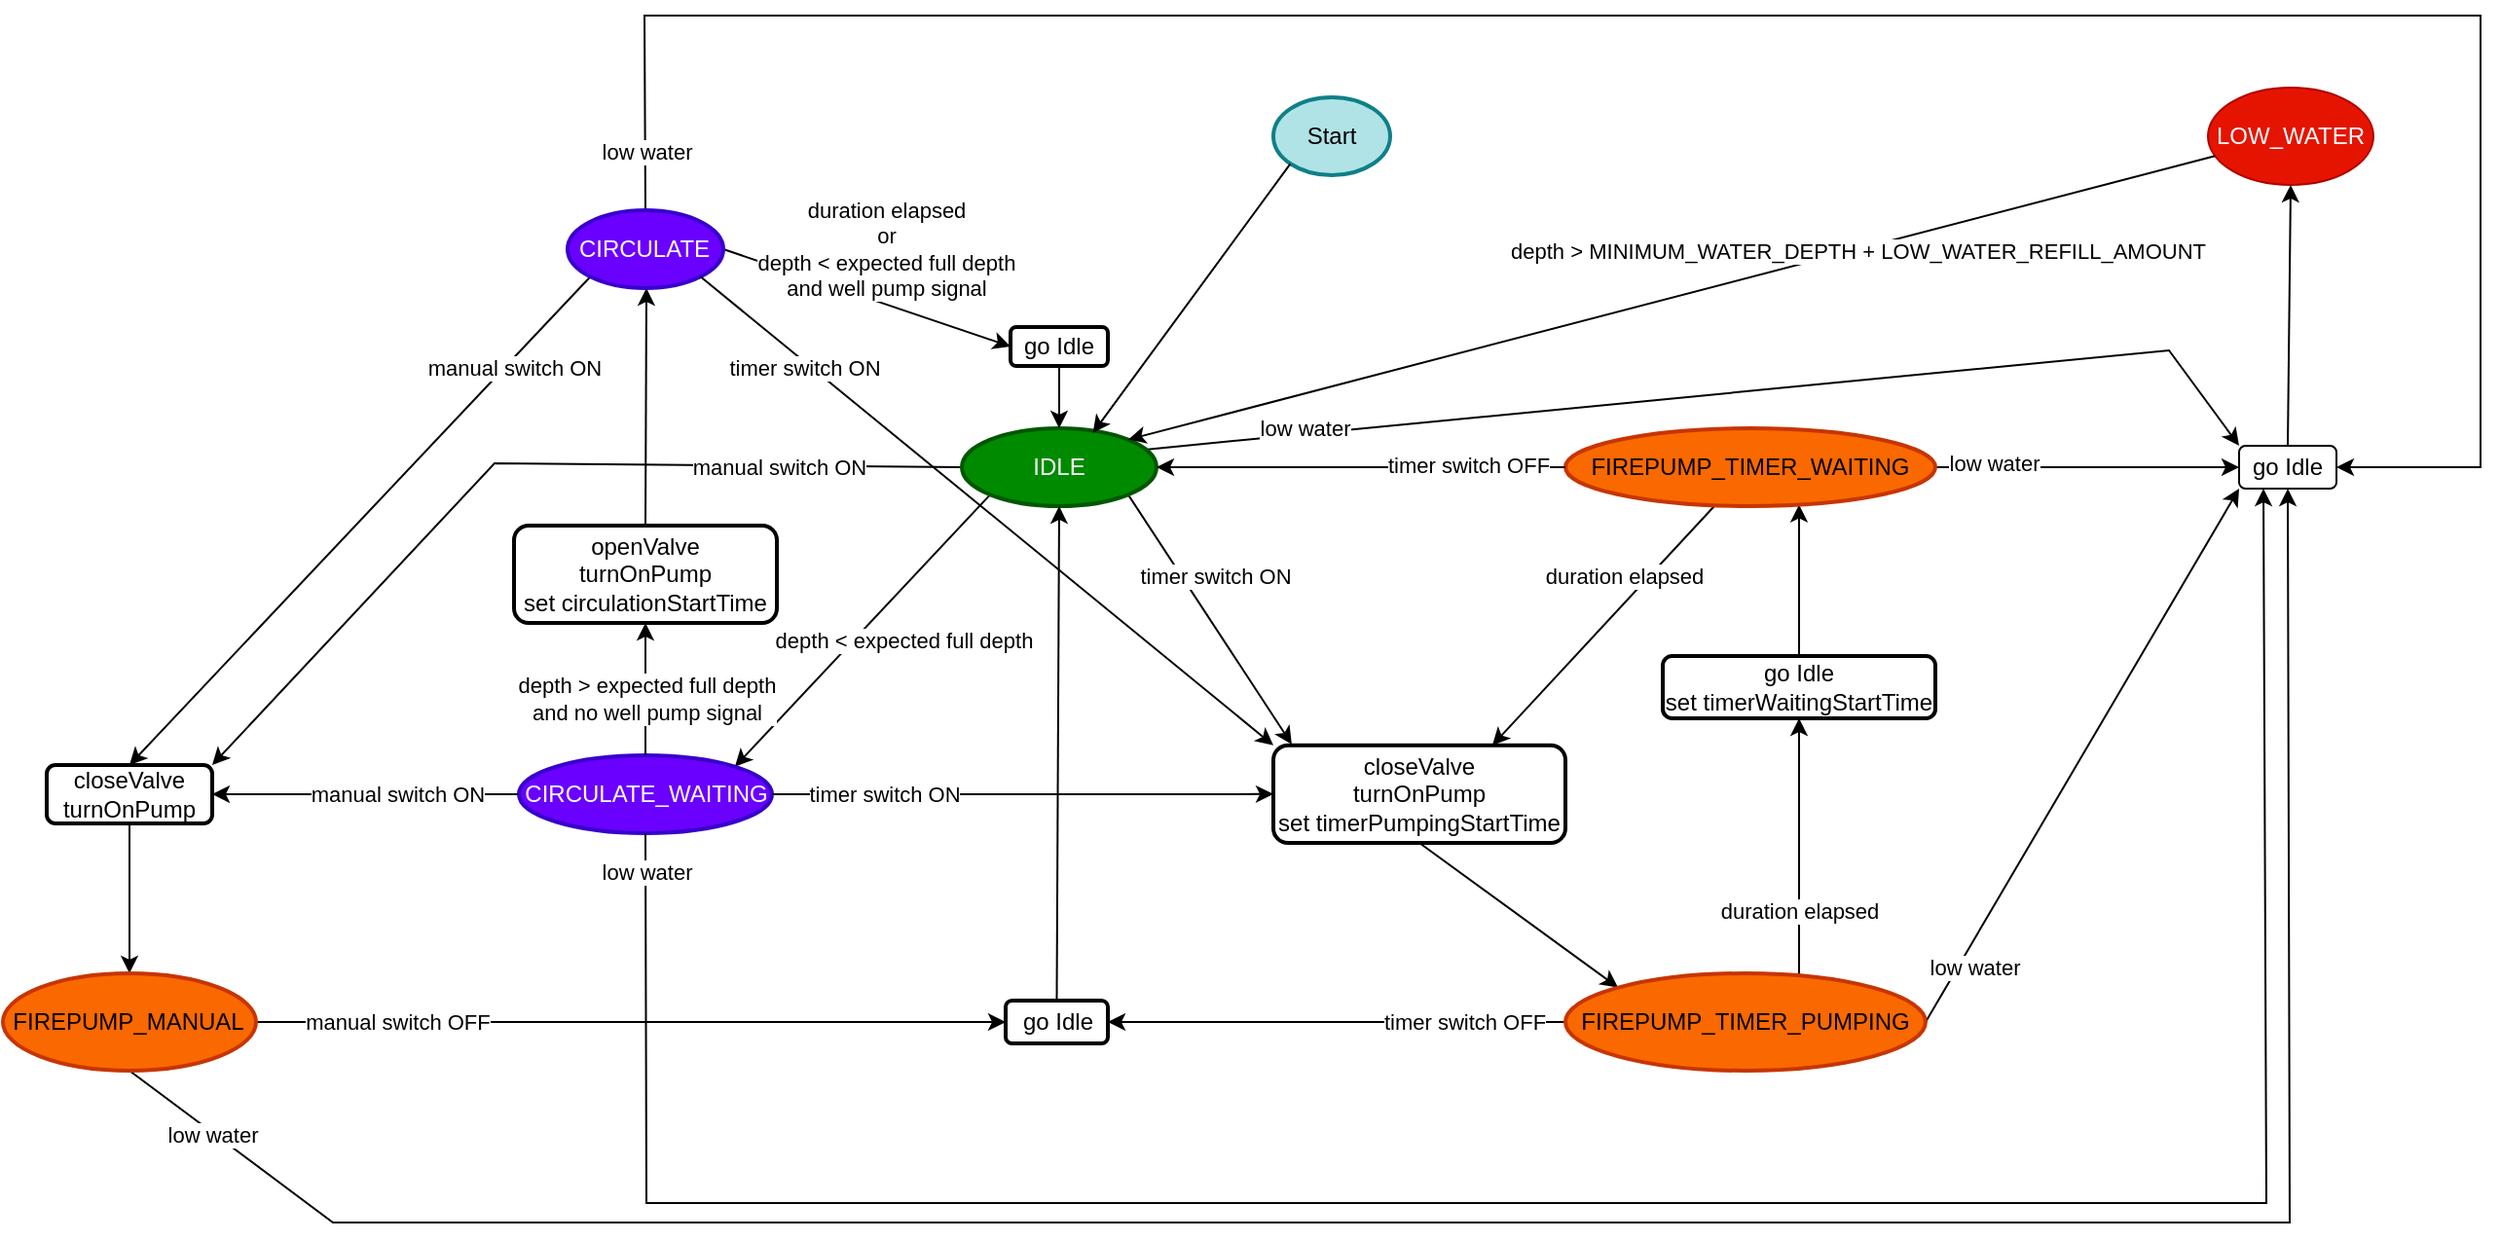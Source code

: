 <mxfile version="27.0.9">
  <diagram name="Page-1" id="74e2e168-ea6b-b213-b513-2b3c1d86103e">
    <mxGraphModel dx="1738" dy="1098" grid="1" gridSize="10" guides="1" tooltips="1" connect="1" arrows="1" fold="1" page="1" pageScale="1" pageWidth="1100" pageHeight="850" background="none" math="0" shadow="0">
      <root>
        <mxCell id="0" />
        <mxCell id="1" parent="0" />
        <mxCell id="TdHRgrZEpBkhicZydxm2-2" value="Start" style="strokeWidth=2;html=1;shape=mxgraph.flowchart.start_2;whiteSpace=wrap;fillColor=#b0e3e6;strokeColor=#0e8088;" parent="1" vertex="1">
          <mxGeometry x="859.996" y="201.995" width="60" height="40" as="geometry" />
        </mxCell>
        <mxCell id="TdHRgrZEpBkhicZydxm2-53" value="" style="edgeStyle=orthogonalEdgeStyle;rounded=0;orthogonalLoop=1;jettySize=auto;html=1;noEdgeStyle=1;orthogonal=1;exitX=0;exitY=0.5;exitDx=0;exitDy=0;exitPerimeter=0;" parent="1" source="TdHRgrZEpBkhicZydxm2-37" target="TdHRgrZEpBkhicZydxm2-52" edge="1">
          <mxGeometry relative="1" as="geometry">
            <Array as="points">
              <mxPoint x="460" y="390" />
            </Array>
          </mxGeometry>
        </mxCell>
        <mxCell id="TdHRgrZEpBkhicZydxm2-56" value="manual switch ON" style="edgeLabel;html=1;align=center;verticalAlign=middle;resizable=0;points=[];" parent="TdHRgrZEpBkhicZydxm2-53" vertex="1" connectable="0">
          <mxGeometry x="-0.33" y="3" relative="1" as="geometry">
            <mxPoint x="57" y="-2" as="offset" />
          </mxGeometry>
        </mxCell>
        <mxCell id="TdHRgrZEpBkhicZydxm2-59" value="" style="edgeStyle=orthogonalEdgeStyle;rounded=0;orthogonalLoop=1;jettySize=auto;html=1;noEdgeStyle=1;orthogonal=1;entryX=0.063;entryY=-0.011;entryDx=0;entryDy=0;exitX=0.855;exitY=0.855;exitDx=0;exitDy=0;exitPerimeter=0;entryPerimeter=0;" parent="1" source="TdHRgrZEpBkhicZydxm2-37" target="TdHRgrZEpBkhicZydxm2-58" edge="1">
          <mxGeometry relative="1" as="geometry" />
        </mxCell>
        <mxCell id="TdHRgrZEpBkhicZydxm2-60" value="timer switch&lt;span style=&quot;background-color: light-dark(#ffffff, var(--ge-dark-color, #121212)); color: light-dark(rgb(0, 0, 0), rgb(255, 255, 255));&quot;&gt;&amp;nbsp;ON&lt;/span&gt;" style="edgeLabel;html=1;align=center;verticalAlign=middle;resizable=0;points=[];" parent="TdHRgrZEpBkhicZydxm2-59" vertex="1" connectable="0">
          <mxGeometry x="0.012" y="1" relative="1" as="geometry">
            <mxPoint x="1" y="-23" as="offset" />
          </mxGeometry>
        </mxCell>
        <mxCell id="TdHRgrZEpBkhicZydxm2-64" value="" style="edgeStyle=orthogonalEdgeStyle;rounded=0;orthogonalLoop=1;jettySize=auto;html=1;exitDx=0;exitDy=0;exitPerimeter=0;noEdgeStyle=1;orthogonal=1;entryX=1;entryY=0;entryDx=0;entryDy=0;exitX=0.145;exitY=0.855;" parent="1" source="TdHRgrZEpBkhicZydxm2-37" target="HMbwrEGnMSzL9M5u4MwC-1" edge="1">
          <mxGeometry relative="1" as="geometry" />
        </mxCell>
        <mxCell id="TdHRgrZEpBkhicZydxm2-65" value="depth &amp;lt; expected full depth" style="edgeLabel;html=1;align=center;verticalAlign=middle;resizable=0;points=[];" parent="TdHRgrZEpBkhicZydxm2-64" vertex="1" connectable="0">
          <mxGeometry x="-0.348" y="3" relative="1" as="geometry">
            <mxPoint x="-4" y="27" as="offset" />
          </mxGeometry>
        </mxCell>
        <mxCell id="TdHRgrZEpBkhicZydxm2-85" style="edgeStyle=orthogonalEdgeStyle;rounded=0;orthogonalLoop=1;jettySize=auto;html=1;entryDx=0;entryDy=0;noEdgeStyle=1;orthogonal=1;exitX=0.953;exitY=0.271;exitDx=0;exitDy=0;exitPerimeter=0;entryX=0;entryY=0;" parent="1" source="TdHRgrZEpBkhicZydxm2-37" target="TdHRgrZEpBkhicZydxm2-80" edge="1">
          <mxGeometry relative="1" as="geometry">
            <Array as="points">
              <mxPoint x="1320" y="332" />
            </Array>
          </mxGeometry>
        </mxCell>
        <mxCell id="TdHRgrZEpBkhicZydxm2-120" value="low water" style="edgeLabel;html=1;align=center;verticalAlign=middle;resizable=0;points=[];" parent="TdHRgrZEpBkhicZydxm2-85" vertex="1" connectable="0">
          <mxGeometry x="-0.723" y="3" relative="1" as="geometry">
            <mxPoint as="offset" />
          </mxGeometry>
        </mxCell>
        <mxCell id="TdHRgrZEpBkhicZydxm2-37" value="IDLE" style="strokeWidth=2;html=1;shape=mxgraph.flowchart.start_2;whiteSpace=wrap;fillColor=#008a00;fontColor=#ffffff;strokeColor=#005700;" parent="1" vertex="1">
          <mxGeometry x="699.996" y="371.995" width="100" height="40" as="geometry" />
        </mxCell>
        <mxCell id="TdHRgrZEpBkhicZydxm2-38" style="edgeStyle=orthogonalEdgeStyle;rounded=0;orthogonalLoop=1;jettySize=auto;html=1;entryDx=0;entryDy=0;entryPerimeter=0;noEdgeStyle=1;orthogonal=1;entryX=0.673;entryY=0.061;exitX=0.145;exitY=0.855;exitDx=0;exitDy=0;exitPerimeter=0;" parent="1" source="TdHRgrZEpBkhicZydxm2-2" target="TdHRgrZEpBkhicZydxm2-37" edge="1">
          <mxGeometry relative="1" as="geometry" />
        </mxCell>
        <mxCell id="TdHRgrZEpBkhicZydxm2-45" value="" style="edgeStyle=orthogonalEdgeStyle;rounded=0;orthogonalLoop=1;jettySize=auto;html=1;exitDx=0;exitDy=0;noEdgeStyle=1;orthogonal=1;" parent="1" source="TdHRgrZEpBkhicZydxm2-52" target="TdHRgrZEpBkhicZydxm2-44" edge="1">
          <mxGeometry relative="1" as="geometry">
            <mxPoint x="397.69" y="1227" as="sourcePoint" />
          </mxGeometry>
        </mxCell>
        <mxCell id="TdHRgrZEpBkhicZydxm2-77" value="" style="edgeStyle=orthogonalEdgeStyle;rounded=0;orthogonalLoop=1;jettySize=auto;html=1;noEdgeStyle=1;orthogonal=1;" parent="1" source="TdHRgrZEpBkhicZydxm2-44" target="TdHRgrZEpBkhicZydxm2-76" edge="1">
          <mxGeometry relative="1" as="geometry" />
        </mxCell>
        <mxCell id="TdHRgrZEpBkhicZydxm2-78" value="manual switch OFF" style="edgeLabel;html=1;align=center;verticalAlign=middle;resizable=0;points=[];" parent="TdHRgrZEpBkhicZydxm2-77" vertex="1" connectable="0">
          <mxGeometry x="-0.093" y="-4" relative="1" as="geometry">
            <mxPoint x="-102" y="-4" as="offset" />
          </mxGeometry>
        </mxCell>
        <mxCell id="TdHRgrZEpBkhicZydxm2-87" style="edgeStyle=orthogonalEdgeStyle;rounded=0;orthogonalLoop=1;jettySize=auto;html=1;entryDx=0;entryDy=0;noEdgeStyle=1;orthogonal=1;exitX=0.5;exitY=1;exitDx=0;exitDy=0;entryX=0.5;entryY=1;" parent="1" source="TdHRgrZEpBkhicZydxm2-44" target="TdHRgrZEpBkhicZydxm2-80" edge="1">
          <mxGeometry relative="1" as="geometry">
            <Array as="points">
              <mxPoint x="377" y="780" />
              <mxPoint x="1382" y="780" />
            </Array>
          </mxGeometry>
        </mxCell>
        <mxCell id="TdHRgrZEpBkhicZydxm2-121" value="low water" style="edgeLabel;html=1;align=center;verticalAlign=middle;resizable=0;points=[];" parent="TdHRgrZEpBkhicZydxm2-87" vertex="1" connectable="0">
          <mxGeometry x="-0.93" y="-1" relative="1" as="geometry">
            <mxPoint as="offset" />
          </mxGeometry>
        </mxCell>
        <mxCell id="TdHRgrZEpBkhicZydxm2-44" value="&lt;span style=&quot;font-size: 12px;&quot;&gt;FIREPUMP_MANUAL&lt;/span&gt;" style="ellipse;whiteSpace=wrap;html=1;rounded=1;strokeWidth=2;fillColor=#fa6800;fontColor=#000000;strokeColor=#C73500;" parent="1" vertex="1">
          <mxGeometry x="207.496" y="651.995" width="130" height="50" as="geometry" />
        </mxCell>
        <mxCell id="TdHRgrZEpBkhicZydxm2-52" value="&lt;div&gt;closeValve&lt;span style=&quot;font-size: 12px;&quot;&gt;&lt;/span&gt;&lt;/div&gt;&lt;span style=&quot;font-size: 12px;&quot;&gt;turnOnPump&lt;/span&gt;" style="rounded=1;whiteSpace=wrap;html=1;strokeWidth=2;" parent="1" vertex="1">
          <mxGeometry x="229.996" y="544.995" width="85" height="30" as="geometry" />
        </mxCell>
        <mxCell id="TdHRgrZEpBkhicZydxm2-62" value="" style="edgeStyle=orthogonalEdgeStyle;rounded=0;orthogonalLoop=1;jettySize=auto;html=1;noEdgeStyle=1;orthogonal=1;exitX=0.5;exitY=1;exitDx=0;exitDy=0;entryX=0;entryY=0;entryDx=0;entryDy=0;" parent="1" source="TdHRgrZEpBkhicZydxm2-58" target="TdHRgrZEpBkhicZydxm2-61" edge="1">
          <mxGeometry relative="1" as="geometry" />
        </mxCell>
        <mxCell id="TdHRgrZEpBkhicZydxm2-58" value="&lt;div&gt;closeValve&lt;span style=&quot;font-size: 12px;&quot;&gt;&lt;/span&gt;&lt;/div&gt;&lt;span style=&quot;font-size: 12px;&quot;&gt;turnOnPump&lt;/span&gt;&lt;div&gt;&lt;div&gt;&lt;span style=&quot;font-size: 12px;&quot;&gt;set timerPumpingStartTime&lt;/span&gt;&lt;/div&gt;&lt;/div&gt;" style="rounded=1;whiteSpace=wrap;html=1;strokeWidth=2;" parent="1" vertex="1">
          <mxGeometry x="860" y="534.87" width="150" height="50.13" as="geometry" />
        </mxCell>
        <mxCell id="TdHRgrZEpBkhicZydxm2-89" style="edgeStyle=orthogonalEdgeStyle;rounded=0;orthogonalLoop=1;jettySize=auto;html=1;entryX=0;entryY=1;entryDx=0;entryDy=0;noEdgeStyle=1;orthogonal=1;exitX=1;exitY=0.5;exitDx=0;exitDy=0;" parent="1" source="TdHRgrZEpBkhicZydxm2-61" target="TdHRgrZEpBkhicZydxm2-80" edge="1">
          <mxGeometry relative="1" as="geometry" />
        </mxCell>
        <mxCell id="TdHRgrZEpBkhicZydxm2-90" value="low water" style="edgeLabel;html=1;align=center;verticalAlign=middle;resizable=0;points=[];" parent="TdHRgrZEpBkhicZydxm2-89" vertex="1" connectable="0">
          <mxGeometry x="0.034" y="-2" relative="1" as="geometry">
            <mxPoint x="-60" y="113" as="offset" />
          </mxGeometry>
        </mxCell>
        <mxCell id="TdHRgrZEpBkhicZydxm2-94" style="edgeStyle=orthogonalEdgeStyle;rounded=0;orthogonalLoop=1;jettySize=auto;html=1;entryX=1;entryY=0.5;entryDx=0;entryDy=0;noEdgeStyle=1;orthogonal=1;exitX=0;exitY=0.5;exitDx=0;exitDy=0;" parent="1" source="TdHRgrZEpBkhicZydxm2-61" target="TdHRgrZEpBkhicZydxm2-76" edge="1">
          <mxGeometry relative="1" as="geometry" />
        </mxCell>
        <mxCell id="TdHRgrZEpBkhicZydxm2-122" value="timer switch OFF" style="edgeLabel;html=1;align=center;verticalAlign=middle;resizable=0;points=[];" parent="TdHRgrZEpBkhicZydxm2-94" vertex="1" connectable="0">
          <mxGeometry x="-0.689" relative="1" as="geometry">
            <mxPoint x="-16" as="offset" />
          </mxGeometry>
        </mxCell>
        <mxCell id="TdHRgrZEpBkhicZydxm2-97" value="" style="edgeStyle=orthogonalEdgeStyle;rounded=0;orthogonalLoop=1;jettySize=auto;html=1;noEdgeStyle=1;orthogonal=1;" parent="1" source="TdHRgrZEpBkhicZydxm2-61" target="TdHRgrZEpBkhicZydxm2-96" edge="1">
          <mxGeometry relative="1" as="geometry">
            <Array as="points">
              <mxPoint x="1130" y="562" />
            </Array>
          </mxGeometry>
        </mxCell>
        <mxCell id="TdHRgrZEpBkhicZydxm2-98" value="duration elapsed" style="edgeLabel;html=1;align=center;verticalAlign=middle;resizable=0;points=[];" parent="TdHRgrZEpBkhicZydxm2-97" vertex="1" connectable="0">
          <mxGeometry x="-0.163" y="1" relative="1" as="geometry">
            <mxPoint x="1" y="22" as="offset" />
          </mxGeometry>
        </mxCell>
        <mxCell id="TdHRgrZEpBkhicZydxm2-61" value="&lt;span style=&quot;font-size: 12px;&quot;&gt;FIREPUMP_TIMER_PUMPING&lt;/span&gt;" style="ellipse;whiteSpace=wrap;html=1;rounded=1;strokeWidth=2;fillColor=#fa6800;fontColor=#000000;strokeColor=#C73500;" parent="1" vertex="1">
          <mxGeometry x="1009.996" y="651.995" width="185" height="50" as="geometry" />
        </mxCell>
        <mxCell id="TdHRgrZEpBkhicZydxm2-67" value="" style="edgeStyle=orthogonalEdgeStyle;rounded=0;orthogonalLoop=1;jettySize=auto;html=1;noEdgeStyle=1;orthogonal=1;exitX=0.5;exitY=0;exitDx=0;exitDy=0;" parent="1" source="TdHRgrZEpBkhicZydxm2-63" edge="1">
          <mxGeometry relative="1" as="geometry">
            <mxPoint x="538" y="300" as="targetPoint" />
          </mxGeometry>
        </mxCell>
        <mxCell id="TdHRgrZEpBkhicZydxm2-63" value="&lt;div&gt;&lt;span style=&quot;background-color: transparent; color: light-dark(rgb(0, 0, 0), rgb(255, 255, 255));&quot;&gt;openValve&lt;/span&gt;&lt;/div&gt;&lt;div&gt;&lt;span style=&quot;background-color: transparent; color: light-dark(rgb(0, 0, 0), rgb(255, 255, 255));&quot;&gt;turnOnPump&lt;/span&gt;&lt;/div&gt;&lt;div&gt;&lt;span style=&quot;font-size: 12px;&quot;&gt;set circulationStartTime&lt;/span&gt;&lt;/div&gt;" style="rounded=1;whiteSpace=wrap;html=1;strokeWidth=2;" parent="1" vertex="1">
          <mxGeometry x="470" y="422" width="135" height="50" as="geometry" />
        </mxCell>
        <mxCell id="TdHRgrZEpBkhicZydxm2-69" value="" style="edgeStyle=orthogonalEdgeStyle;rounded=0;orthogonalLoop=1;jettySize=auto;html=1;noEdgeStyle=1;orthogonal=1;exitX=0;exitY=1;exitDx=0;exitDy=0;entryX=0.5;entryY=0;entryDx=0;entryDy=0;" parent="1" source="TdHRgrZEpBkhicZydxm2-66" target="TdHRgrZEpBkhicZydxm2-52" edge="1">
          <mxGeometry relative="1" as="geometry">
            <mxPoint x="304" y="520" as="targetPoint" />
          </mxGeometry>
        </mxCell>
        <mxCell id="TdHRgrZEpBkhicZydxm2-70" value="manual switch ON" style="edgeLabel;html=1;align=center;verticalAlign=middle;resizable=0;points=[];" parent="TdHRgrZEpBkhicZydxm2-69" vertex="1" connectable="0">
          <mxGeometry x="-0.436" y="2" relative="1" as="geometry">
            <mxPoint x="26" y="-26" as="offset" />
          </mxGeometry>
        </mxCell>
        <mxCell id="TdHRgrZEpBkhicZydxm2-73" value="" style="edgeStyle=orthogonalEdgeStyle;rounded=0;orthogonalLoop=1;jettySize=auto;html=1;noEdgeStyle=1;orthogonal=1;entryX=0;entryY=0.5;entryDx=0;entryDy=0;exitX=1;exitY=0.5;exitDx=0;exitDy=0;" parent="1" source="TdHRgrZEpBkhicZydxm2-66" target="TdHRgrZEpBkhicZydxm2-72" edge="1">
          <mxGeometry relative="1" as="geometry" />
        </mxCell>
        <mxCell id="TdHRgrZEpBkhicZydxm2-74" value="duration&amp;nbsp;&lt;span style=&quot;background-color: light-dark(#ffffff, var(--ge-dark-color, #121212)); color: light-dark(rgb(0, 0, 0), rgb(255, 255, 255));&quot;&gt;elapsed&lt;/span&gt;&lt;div&gt;&lt;span style=&quot;background-color: light-dark(#ffffff, var(--ge-dark-color, #121212)); color: light-dark(rgb(0, 0, 0), rgb(255, 255, 255));&quot;&gt;or&lt;/span&gt;&lt;/div&gt;&lt;div&gt;&lt;span style=&quot;background-color: light-dark(#ffffff, var(--ge-dark-color, #121212)); color: light-dark(rgb(0, 0, 0), rgb(255, 255, 255));&quot;&gt;depth &amp;lt; expected full depth&lt;/span&gt;&lt;/div&gt;&lt;div&gt;&lt;span style=&quot;background-color: light-dark(#ffffff, var(--ge-dark-color, #121212)); color: light-dark(rgb(0, 0, 0), rgb(255, 255, 255));&quot;&gt;and well pump signal&lt;/span&gt;&lt;/div&gt;" style="edgeLabel;html=1;align=center;verticalAlign=middle;resizable=0;points=[];" parent="TdHRgrZEpBkhicZydxm2-73" vertex="1" connectable="0">
          <mxGeometry x="0.071" relative="1" as="geometry">
            <mxPoint x="4" y="-27" as="offset" />
          </mxGeometry>
        </mxCell>
        <mxCell id="TdHRgrZEpBkhicZydxm2-91" style="edgeStyle=orthogonalEdgeStyle;rounded=0;orthogonalLoop=1;jettySize=auto;html=1;entryDx=0;entryDy=0;noEdgeStyle=1;orthogonal=1;exitX=0.5;exitY=0;exitDx=0;exitDy=0;entryX=1;entryY=0.5;" parent="1" source="TdHRgrZEpBkhicZydxm2-66" target="TdHRgrZEpBkhicZydxm2-80" edge="1">
          <mxGeometry relative="1" as="geometry">
            <Array as="points">
              <mxPoint x="537" y="160" />
              <mxPoint x="1480" y="160" />
              <mxPoint x="1480" y="392" />
            </Array>
          </mxGeometry>
        </mxCell>
        <mxCell id="TdHRgrZEpBkhicZydxm2-119" value="low water" style="edgeLabel;html=1;align=center;verticalAlign=middle;resizable=0;points=[];" parent="TdHRgrZEpBkhicZydxm2-91" vertex="1" connectable="0">
          <mxGeometry x="-0.942" y="1" relative="1" as="geometry">
            <mxPoint x="1" y="9" as="offset" />
          </mxGeometry>
        </mxCell>
        <mxCell id="TdHRgrZEpBkhicZydxm2-66" value="&lt;span style=&quot;font-size: 12px;&quot;&gt;CIRCULATE&lt;/span&gt;" style="ellipse;whiteSpace=wrap;html=1;rounded=1;strokeWidth=2;fillColor=#6a00ff;fontColor=#ffffff;strokeColor=#3700CC;" parent="1" vertex="1">
          <mxGeometry x="497.496" y="259.995" width="80" height="40" as="geometry" />
        </mxCell>
        <mxCell id="TdHRgrZEpBkhicZydxm2-72" value="&lt;div&gt;&lt;span style=&quot;font-size: 12px;&quot;&gt;go Idle&lt;/span&gt;&lt;/div&gt;" style="whiteSpace=wrap;html=1;rounded=1;strokeWidth=2;" parent="1" vertex="1">
          <mxGeometry x="725" y="320" width="50" height="20" as="geometry" />
        </mxCell>
        <mxCell id="TdHRgrZEpBkhicZydxm2-75" style="edgeStyle=orthogonalEdgeStyle;rounded=0;orthogonalLoop=1;jettySize=auto;html=1;entryX=0.5;entryY=0;entryDx=0;entryDy=0;entryPerimeter=0;noEdgeStyle=1;orthogonal=1;exitX=0.5;exitY=1;exitDx=0;exitDy=0;" parent="1" source="TdHRgrZEpBkhicZydxm2-72" target="TdHRgrZEpBkhicZydxm2-37" edge="1">
          <mxGeometry relative="1" as="geometry" />
        </mxCell>
        <mxCell id="TdHRgrZEpBkhicZydxm2-76" value="go Idle" style="whiteSpace=wrap;html=1;rounded=1;strokeWidth=2;" parent="1" vertex="1">
          <mxGeometry x="722.5" y="666" width="52.5" height="22" as="geometry" />
        </mxCell>
        <mxCell id="TdHRgrZEpBkhicZydxm2-113" style="edgeStyle=orthogonalEdgeStyle;rounded=0;orthogonalLoop=1;jettySize=auto;html=1;entryX=0.5;entryY=1;entryDx=0;entryDy=0;noEdgeStyle=1;exitX=0.5;exitY=0;exitDx=0;exitDy=0;" parent="1" source="TdHRgrZEpBkhicZydxm2-80" target="TdHRgrZEpBkhicZydxm2-82" edge="1">
          <mxGeometry relative="1" as="geometry" />
        </mxCell>
        <mxCell id="TdHRgrZEpBkhicZydxm2-80" value="&lt;div&gt;go Idle&lt;/div&gt;" style="rounded=1;whiteSpace=wrap;html=1;" parent="1" vertex="1">
          <mxGeometry x="1356" y="381" width="50" height="22" as="geometry" />
        </mxCell>
        <mxCell id="TdHRgrZEpBkhicZydxm2-82" value="&lt;span style=&quot;font-size: 12px;&quot;&gt;LOW_WATER&lt;/span&gt;" style="ellipse;whiteSpace=wrap;html=1;rounded=1;fillColor=#e51400;fontColor=#ffffff;strokeColor=#B20000;" parent="1" vertex="1">
          <mxGeometry x="1339.996" y="196.995" width="85" height="50" as="geometry" />
        </mxCell>
        <mxCell id="TdHRgrZEpBkhicZydxm2-93" style="edgeStyle=orthogonalEdgeStyle;rounded=0;orthogonalLoop=1;jettySize=auto;html=1;entryX=0.5;entryY=1;entryDx=0;entryDy=0;entryPerimeter=0;noEdgeStyle=1;orthogonal=1;exitX=0.5;exitY=0;exitDx=0;exitDy=0;" parent="1" source="TdHRgrZEpBkhicZydxm2-76" target="TdHRgrZEpBkhicZydxm2-37" edge="1">
          <mxGeometry relative="1" as="geometry" />
        </mxCell>
        <mxCell id="TdHRgrZEpBkhicZydxm2-100" value="" style="edgeStyle=orthogonalEdgeStyle;rounded=0;orthogonalLoop=1;jettySize=auto;html=1;noEdgeStyle=1;orthogonal=1;" parent="1" source="TdHRgrZEpBkhicZydxm2-96" target="TdHRgrZEpBkhicZydxm2-99" edge="1">
          <mxGeometry relative="1" as="geometry" />
        </mxCell>
        <mxCell id="TdHRgrZEpBkhicZydxm2-96" value="&lt;div&gt;go Idle&lt;br&gt;&lt;div&gt;&lt;span style=&quot;font-size: 12px;&quot;&gt;set&amp;nbsp;&lt;/span&gt;&lt;span style=&quot;background-color: transparent; font-size: 12px;&quot;&gt;timerWaitingStartTime&lt;/span&gt;&lt;/div&gt;&lt;/div&gt;" style="whiteSpace=wrap;html=1;rounded=1;strokeWidth=2;" parent="1" vertex="1">
          <mxGeometry x="1060" y="489" width="140" height="32" as="geometry" />
        </mxCell>
        <mxCell id="TdHRgrZEpBkhicZydxm2-105" style="edgeStyle=orthogonalEdgeStyle;rounded=0;orthogonalLoop=1;jettySize=auto;html=1;entryX=0.75;entryY=0;entryDx=0;entryDy=0;noEdgeStyle=1;orthogonal=1;" parent="1" source="TdHRgrZEpBkhicZydxm2-99" target="TdHRgrZEpBkhicZydxm2-58" edge="1">
          <mxGeometry relative="1" as="geometry" />
        </mxCell>
        <mxCell id="TdHRgrZEpBkhicZydxm2-107" value="duration elapsed" style="edgeLabel;html=1;align=center;verticalAlign=middle;resizable=0;points=[];" parent="TdHRgrZEpBkhicZydxm2-105" vertex="1" connectable="0">
          <mxGeometry x="-0.841" relative="1" as="geometry">
            <mxPoint x="-38" y="26" as="offset" />
          </mxGeometry>
        </mxCell>
        <mxCell id="TdHRgrZEpBkhicZydxm2-117" style="edgeStyle=orthogonalEdgeStyle;rounded=0;orthogonalLoop=1;jettySize=auto;html=1;entryX=0;entryY=0.5;entryDx=0;entryDy=0;" parent="1" source="TdHRgrZEpBkhicZydxm2-99" target="TdHRgrZEpBkhicZydxm2-80" edge="1">
          <mxGeometry relative="1" as="geometry" />
        </mxCell>
        <mxCell id="TdHRgrZEpBkhicZydxm2-123" value="low water" style="edgeLabel;html=1;align=center;verticalAlign=middle;resizable=0;points=[];" parent="TdHRgrZEpBkhicZydxm2-117" vertex="1" connectable="0">
          <mxGeometry x="-0.853" y="2" relative="1" as="geometry">
            <mxPoint x="18" as="offset" />
          </mxGeometry>
        </mxCell>
        <mxCell id="TdHRgrZEpBkhicZydxm2-99" value="&lt;span style=&quot;font-size: 12px;&quot;&gt;FIREPUMP_TIMER_WAITING&lt;/span&gt;" style="ellipse;whiteSpace=wrap;html=1;rounded=1;strokeWidth=2;fillColor=#fa6800;fontColor=#000000;strokeColor=#C73500;" parent="1" vertex="1">
          <mxGeometry x="1009.996" y="371.995" width="190" height="40" as="geometry" />
        </mxCell>
        <mxCell id="TdHRgrZEpBkhicZydxm2-103" style="edgeStyle=orthogonalEdgeStyle;rounded=0;orthogonalLoop=1;jettySize=auto;html=1;entryX=1;entryY=0.5;entryDx=0;entryDy=0;entryPerimeter=0;noEdgeStyle=1;orthogonal=1;" parent="1" source="TdHRgrZEpBkhicZydxm2-99" target="TdHRgrZEpBkhicZydxm2-37" edge="1">
          <mxGeometry relative="1" as="geometry" />
        </mxCell>
        <mxCell id="TdHRgrZEpBkhicZydxm2-104" value="timer switch OFF" style="edgeLabel;html=1;align=center;verticalAlign=middle;resizable=0;points=[];" parent="TdHRgrZEpBkhicZydxm2-103" vertex="1" connectable="0">
          <mxGeometry x="-0.954" y="-1" relative="1" as="geometry">
            <mxPoint x="-45" as="offset" />
          </mxGeometry>
        </mxCell>
        <mxCell id="TdHRgrZEpBkhicZydxm2-111" style="edgeStyle=orthogonalEdgeStyle;rounded=0;orthogonalLoop=1;jettySize=auto;html=1;entryX=0.855;entryY=0.145;entryDx=0;entryDy=0;entryPerimeter=0;noEdgeStyle=1;" parent="1" source="TdHRgrZEpBkhicZydxm2-82" target="TdHRgrZEpBkhicZydxm2-37" edge="1">
          <mxGeometry relative="1" as="geometry" />
        </mxCell>
        <mxCell id="TdHRgrZEpBkhicZydxm2-115" value="depth&amp;nbsp;&lt;span style=&quot;background-color: light-dark(#ffffff, var(--ge-dark-color, #121212)); color: light-dark(rgb(0, 0, 0), rgb(255, 255, 255));&quot;&gt;&amp;gt;&amp;nbsp;&lt;/span&gt;&lt;span style=&quot;color: light-dark(rgb(0, 0, 0), rgb(255, 255, 255)); background-color: light-dark(#ffffff, var(--ge-dark-color, #121212));&quot;&gt;MINIMUM_WATER_DEPTH +&amp;nbsp;&lt;/span&gt;&lt;span style=&quot;color: light-dark(rgb(0, 0, 0), rgb(255, 255, 255)); background-color: light-dark(#ffffff, var(--ge-dark-color, #121212));&quot;&gt;LOW_WATER_REFILL_AMOUNT&lt;/span&gt;" style="edgeLabel;html=1;align=center;verticalAlign=middle;resizable=0;points=[];" parent="TdHRgrZEpBkhicZydxm2-111" vertex="1" connectable="0">
          <mxGeometry x="-0.858" y="-1" relative="1" as="geometry">
            <mxPoint x="-144" y="39" as="offset" />
          </mxGeometry>
        </mxCell>
        <mxCell id="8dKTohLqfxAh7p-gPJXO-1" value="" style="edgeStyle=orthogonalEdgeStyle;rounded=0;orthogonalLoop=1;jettySize=auto;html=1;noEdgeStyle=1;orthogonal=1;exitX=1;exitY=1;exitDx=0;exitDy=0;entryX=0;entryY=0;entryDx=0;entryDy=0;" parent="1" source="TdHRgrZEpBkhicZydxm2-66" target="TdHRgrZEpBkhicZydxm2-58" edge="1">
          <mxGeometry relative="1" as="geometry">
            <mxPoint x="290" y="237" as="sourcePoint" />
            <mxPoint x="290" y="562" as="targetPoint" />
          </mxGeometry>
        </mxCell>
        <mxCell id="8dKTohLqfxAh7p-gPJXO-2" value="timer switch ON" style="edgeLabel;html=1;align=center;verticalAlign=middle;resizable=0;points=[];" parent="8dKTohLqfxAh7p-gPJXO-1" vertex="1" connectable="0">
          <mxGeometry x="-0.436" y="2" relative="1" as="geometry">
            <mxPoint x="-31" y="-20" as="offset" />
          </mxGeometry>
        </mxCell>
        <mxCell id="HMbwrEGnMSzL9M5u4MwC-1" value="&lt;span style=&quot;font-size: 12px;&quot;&gt;CIRCULATE_WAITING&lt;/span&gt;" style="ellipse;whiteSpace=wrap;html=1;rounded=1;strokeWidth=2;fillColor=#6a00ff;fontColor=#ffffff;strokeColor=#3700CC;" parent="1" vertex="1">
          <mxGeometry x="472.5" y="540" width="130" height="40" as="geometry" />
        </mxCell>
        <mxCell id="HMbwrEGnMSzL9M5u4MwC-6" value="" style="edgeStyle=orthogonalEdgeStyle;rounded=0;orthogonalLoop=1;jettySize=auto;html=1;noEdgeStyle=1;orthogonal=1;exitX=0;exitY=0.5;exitDx=0;exitDy=0;entryX=1;entryY=0.5;entryDx=0;entryDy=0;" parent="1" source="HMbwrEGnMSzL9M5u4MwC-1" target="TdHRgrZEpBkhicZydxm2-52" edge="1">
          <mxGeometry relative="1" as="geometry">
            <mxPoint x="100" y="300" as="sourcePoint" />
            <mxPoint x="280" y="550" as="targetPoint" />
          </mxGeometry>
        </mxCell>
        <mxCell id="HMbwrEGnMSzL9M5u4MwC-7" value="manual switch ON" style="edgeLabel;html=1;align=center;verticalAlign=middle;resizable=0;points=[];" parent="HMbwrEGnMSzL9M5u4MwC-6" vertex="1" connectable="0">
          <mxGeometry x="-0.436" y="2" relative="1" as="geometry">
            <mxPoint x="-18" y="-2" as="offset" />
          </mxGeometry>
        </mxCell>
        <mxCell id="HMbwrEGnMSzL9M5u4MwC-8" value="" style="edgeStyle=orthogonalEdgeStyle;rounded=0;orthogonalLoop=1;jettySize=auto;html=1;noEdgeStyle=1;orthogonal=1;exitX=1;exitY=0.5;exitDx=0;exitDy=0;entryX=0;entryY=0.5;entryDx=0;entryDy=0;" parent="1" source="HMbwrEGnMSzL9M5u4MwC-1" target="TdHRgrZEpBkhicZydxm2-58" edge="1">
          <mxGeometry relative="1" as="geometry">
            <mxPoint x="850" y="90" as="sourcePoint" />
            <mxPoint x="800" y="580" as="targetPoint" />
          </mxGeometry>
        </mxCell>
        <mxCell id="HMbwrEGnMSzL9M5u4MwC-9" value="timer switch ON" style="edgeLabel;html=1;align=center;verticalAlign=middle;resizable=0;points=[];" parent="HMbwrEGnMSzL9M5u4MwC-8" vertex="1" connectable="0">
          <mxGeometry x="-0.436" y="2" relative="1" as="geometry">
            <mxPoint x="-15" y="2" as="offset" />
          </mxGeometry>
        </mxCell>
        <mxCell id="HMbwrEGnMSzL9M5u4MwC-10" value="" style="edgeStyle=orthogonalEdgeStyle;rounded=0;orthogonalLoop=1;jettySize=auto;html=1;exitDx=0;exitDy=0;noEdgeStyle=1;orthogonal=1;entryX=0.5;entryY=1;entryDx=0;entryDy=0;exitX=0.5;exitY=0;" parent="1" source="HMbwrEGnMSzL9M5u4MwC-1" target="TdHRgrZEpBkhicZydxm2-63" edge="1">
          <mxGeometry relative="1" as="geometry">
            <mxPoint x="540" y="107" as="sourcePoint" />
            <mxPoint x="350" y="107" as="targetPoint" />
          </mxGeometry>
        </mxCell>
        <mxCell id="HMbwrEGnMSzL9M5u4MwC-11" value="depth &amp;gt; expected full depth&lt;div&gt;and no well pump signal&lt;/div&gt;" style="edgeLabel;html=1;align=center;verticalAlign=middle;resizable=0;points=[];" parent="HMbwrEGnMSzL9M5u4MwC-10" vertex="1" connectable="0">
          <mxGeometry x="-0.348" y="3" relative="1" as="geometry">
            <mxPoint x="3" y="-7" as="offset" />
          </mxGeometry>
        </mxCell>
        <mxCell id="HMbwrEGnMSzL9M5u4MwC-14" style="edgeStyle=orthogonalEdgeStyle;rounded=0;orthogonalLoop=1;jettySize=auto;html=1;entryX=0.25;entryY=1;entryDx=0;entryDy=0;noEdgeStyle=1;orthogonal=1;exitX=0.5;exitY=1;exitDx=0;exitDy=0;" parent="1" source="HMbwrEGnMSzL9M5u4MwC-1" target="TdHRgrZEpBkhicZydxm2-80" edge="1">
          <mxGeometry relative="1" as="geometry">
            <mxPoint x="1430" y="794" as="sourcePoint" />
            <mxPoint x="1591" y="520" as="targetPoint" />
            <Array as="points">
              <mxPoint x="538" y="770" />
              <mxPoint x="1370" y="770" />
            </Array>
          </mxGeometry>
        </mxCell>
        <mxCell id="HMbwrEGnMSzL9M5u4MwC-15" value="low water" style="edgeLabel;html=1;align=center;verticalAlign=middle;resizable=0;points=[];" parent="HMbwrEGnMSzL9M5u4MwC-14" vertex="1" connectable="0">
          <mxGeometry x="0.034" y="-2" relative="1" as="geometry">
            <mxPoint x="-528" y="-172" as="offset" />
          </mxGeometry>
        </mxCell>
      </root>
    </mxGraphModel>
  </diagram>
</mxfile>

